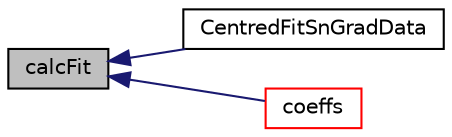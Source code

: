 digraph "calcFit"
{
  bgcolor="transparent";
  edge [fontname="Helvetica",fontsize="10",labelfontname="Helvetica",labelfontsize="10"];
  node [fontname="Helvetica",fontsize="10",shape=record];
  rankdir="LR";
  Node1 [label="calcFit",height=0.2,width=0.4,color="black", fillcolor="grey75", style="filled", fontcolor="black"];
  Node1 -> Node2 [dir="back",color="midnightblue",fontsize="10",style="solid",fontname="Helvetica"];
  Node2 [label="CentredFitSnGradData",height=0.2,width=0.4,color="black",URL="$a00255.html#ad191b4411ae3c2845b42c5a89492fe6c",tooltip="Construct from components. "];
  Node1 -> Node3 [dir="back",color="midnightblue",fontsize="10",style="solid",fontname="Helvetica"];
  Node3 [label="coeffs",height=0.2,width=0.4,color="red",URL="$a00255.html#af39be805677ef923cd8a06bfc39211f3",tooltip="Return reference to fit coefficients. "];
}

